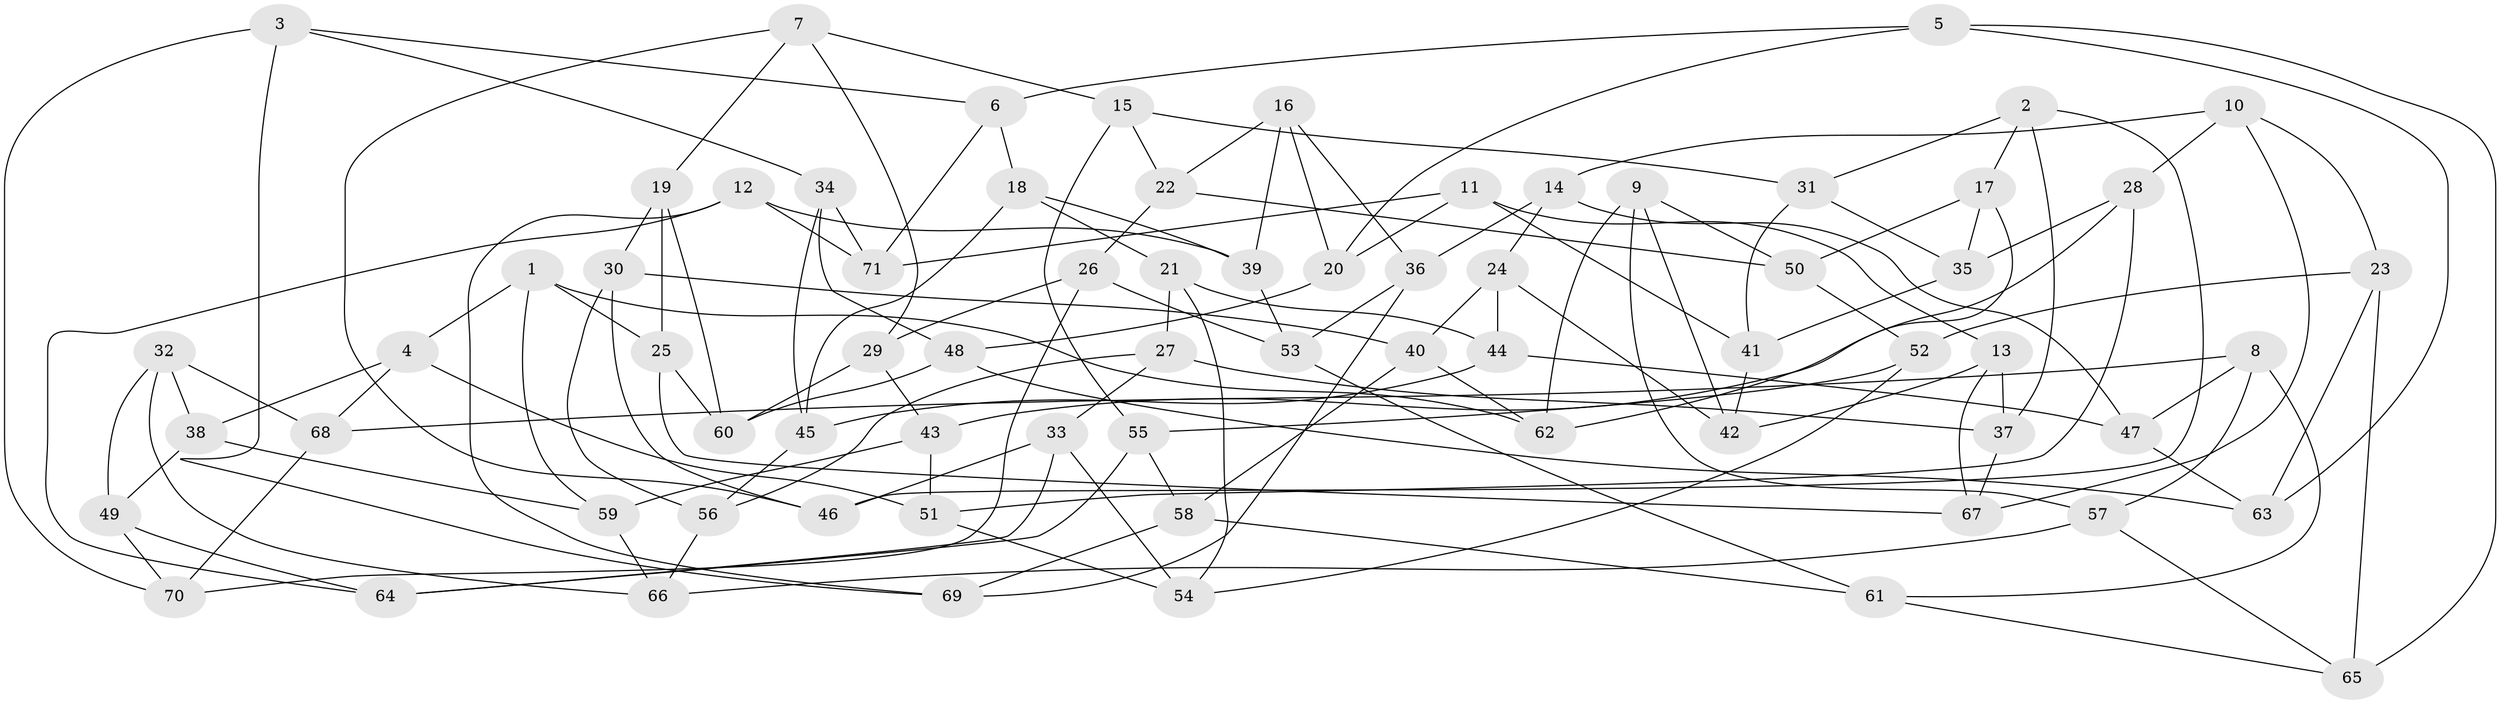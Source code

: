 // coarse degree distribution, {4: 0.38636363636363635, 5: 0.13636363636363635, 6: 0.4772727272727273}
// Generated by graph-tools (version 1.1) at 2025/24/03/03/25 07:24:24]
// undirected, 71 vertices, 142 edges
graph export_dot {
graph [start="1"]
  node [color=gray90,style=filled];
  1;
  2;
  3;
  4;
  5;
  6;
  7;
  8;
  9;
  10;
  11;
  12;
  13;
  14;
  15;
  16;
  17;
  18;
  19;
  20;
  21;
  22;
  23;
  24;
  25;
  26;
  27;
  28;
  29;
  30;
  31;
  32;
  33;
  34;
  35;
  36;
  37;
  38;
  39;
  40;
  41;
  42;
  43;
  44;
  45;
  46;
  47;
  48;
  49;
  50;
  51;
  52;
  53;
  54;
  55;
  56;
  57;
  58;
  59;
  60;
  61;
  62;
  63;
  64;
  65;
  66;
  67;
  68;
  69;
  70;
  71;
  1 -- 59;
  1 -- 62;
  1 -- 4;
  1 -- 25;
  2 -- 31;
  2 -- 17;
  2 -- 46;
  2 -- 37;
  3 -- 69;
  3 -- 70;
  3 -- 6;
  3 -- 34;
  4 -- 38;
  4 -- 68;
  4 -- 51;
  5 -- 6;
  5 -- 65;
  5 -- 20;
  5 -- 63;
  6 -- 18;
  6 -- 71;
  7 -- 19;
  7 -- 29;
  7 -- 46;
  7 -- 15;
  8 -- 47;
  8 -- 61;
  8 -- 68;
  8 -- 57;
  9 -- 57;
  9 -- 50;
  9 -- 62;
  9 -- 42;
  10 -- 67;
  10 -- 28;
  10 -- 23;
  10 -- 14;
  11 -- 41;
  11 -- 13;
  11 -- 20;
  11 -- 71;
  12 -- 69;
  12 -- 71;
  12 -- 64;
  12 -- 39;
  13 -- 37;
  13 -- 42;
  13 -- 67;
  14 -- 47;
  14 -- 24;
  14 -- 36;
  15 -- 31;
  15 -- 22;
  15 -- 55;
  16 -- 39;
  16 -- 36;
  16 -- 20;
  16 -- 22;
  17 -- 62;
  17 -- 50;
  17 -- 35;
  18 -- 45;
  18 -- 21;
  18 -- 39;
  19 -- 30;
  19 -- 25;
  19 -- 60;
  20 -- 48;
  21 -- 44;
  21 -- 27;
  21 -- 54;
  22 -- 50;
  22 -- 26;
  23 -- 52;
  23 -- 63;
  23 -- 65;
  24 -- 44;
  24 -- 40;
  24 -- 42;
  25 -- 60;
  25 -- 67;
  26 -- 53;
  26 -- 70;
  26 -- 29;
  27 -- 56;
  27 -- 33;
  27 -- 37;
  28 -- 51;
  28 -- 35;
  28 -- 43;
  29 -- 43;
  29 -- 60;
  30 -- 46;
  30 -- 40;
  30 -- 56;
  31 -- 41;
  31 -- 35;
  32 -- 49;
  32 -- 66;
  32 -- 38;
  32 -- 68;
  33 -- 54;
  33 -- 46;
  33 -- 64;
  34 -- 45;
  34 -- 48;
  34 -- 71;
  35 -- 41;
  36 -- 69;
  36 -- 53;
  37 -- 67;
  38 -- 49;
  38 -- 59;
  39 -- 53;
  40 -- 58;
  40 -- 62;
  41 -- 42;
  43 -- 59;
  43 -- 51;
  44 -- 45;
  44 -- 47;
  45 -- 56;
  47 -- 63;
  48 -- 60;
  48 -- 63;
  49 -- 70;
  49 -- 64;
  50 -- 52;
  51 -- 54;
  52 -- 55;
  52 -- 54;
  53 -- 61;
  55 -- 58;
  55 -- 64;
  56 -- 66;
  57 -- 66;
  57 -- 65;
  58 -- 69;
  58 -- 61;
  59 -- 66;
  61 -- 65;
  68 -- 70;
}
